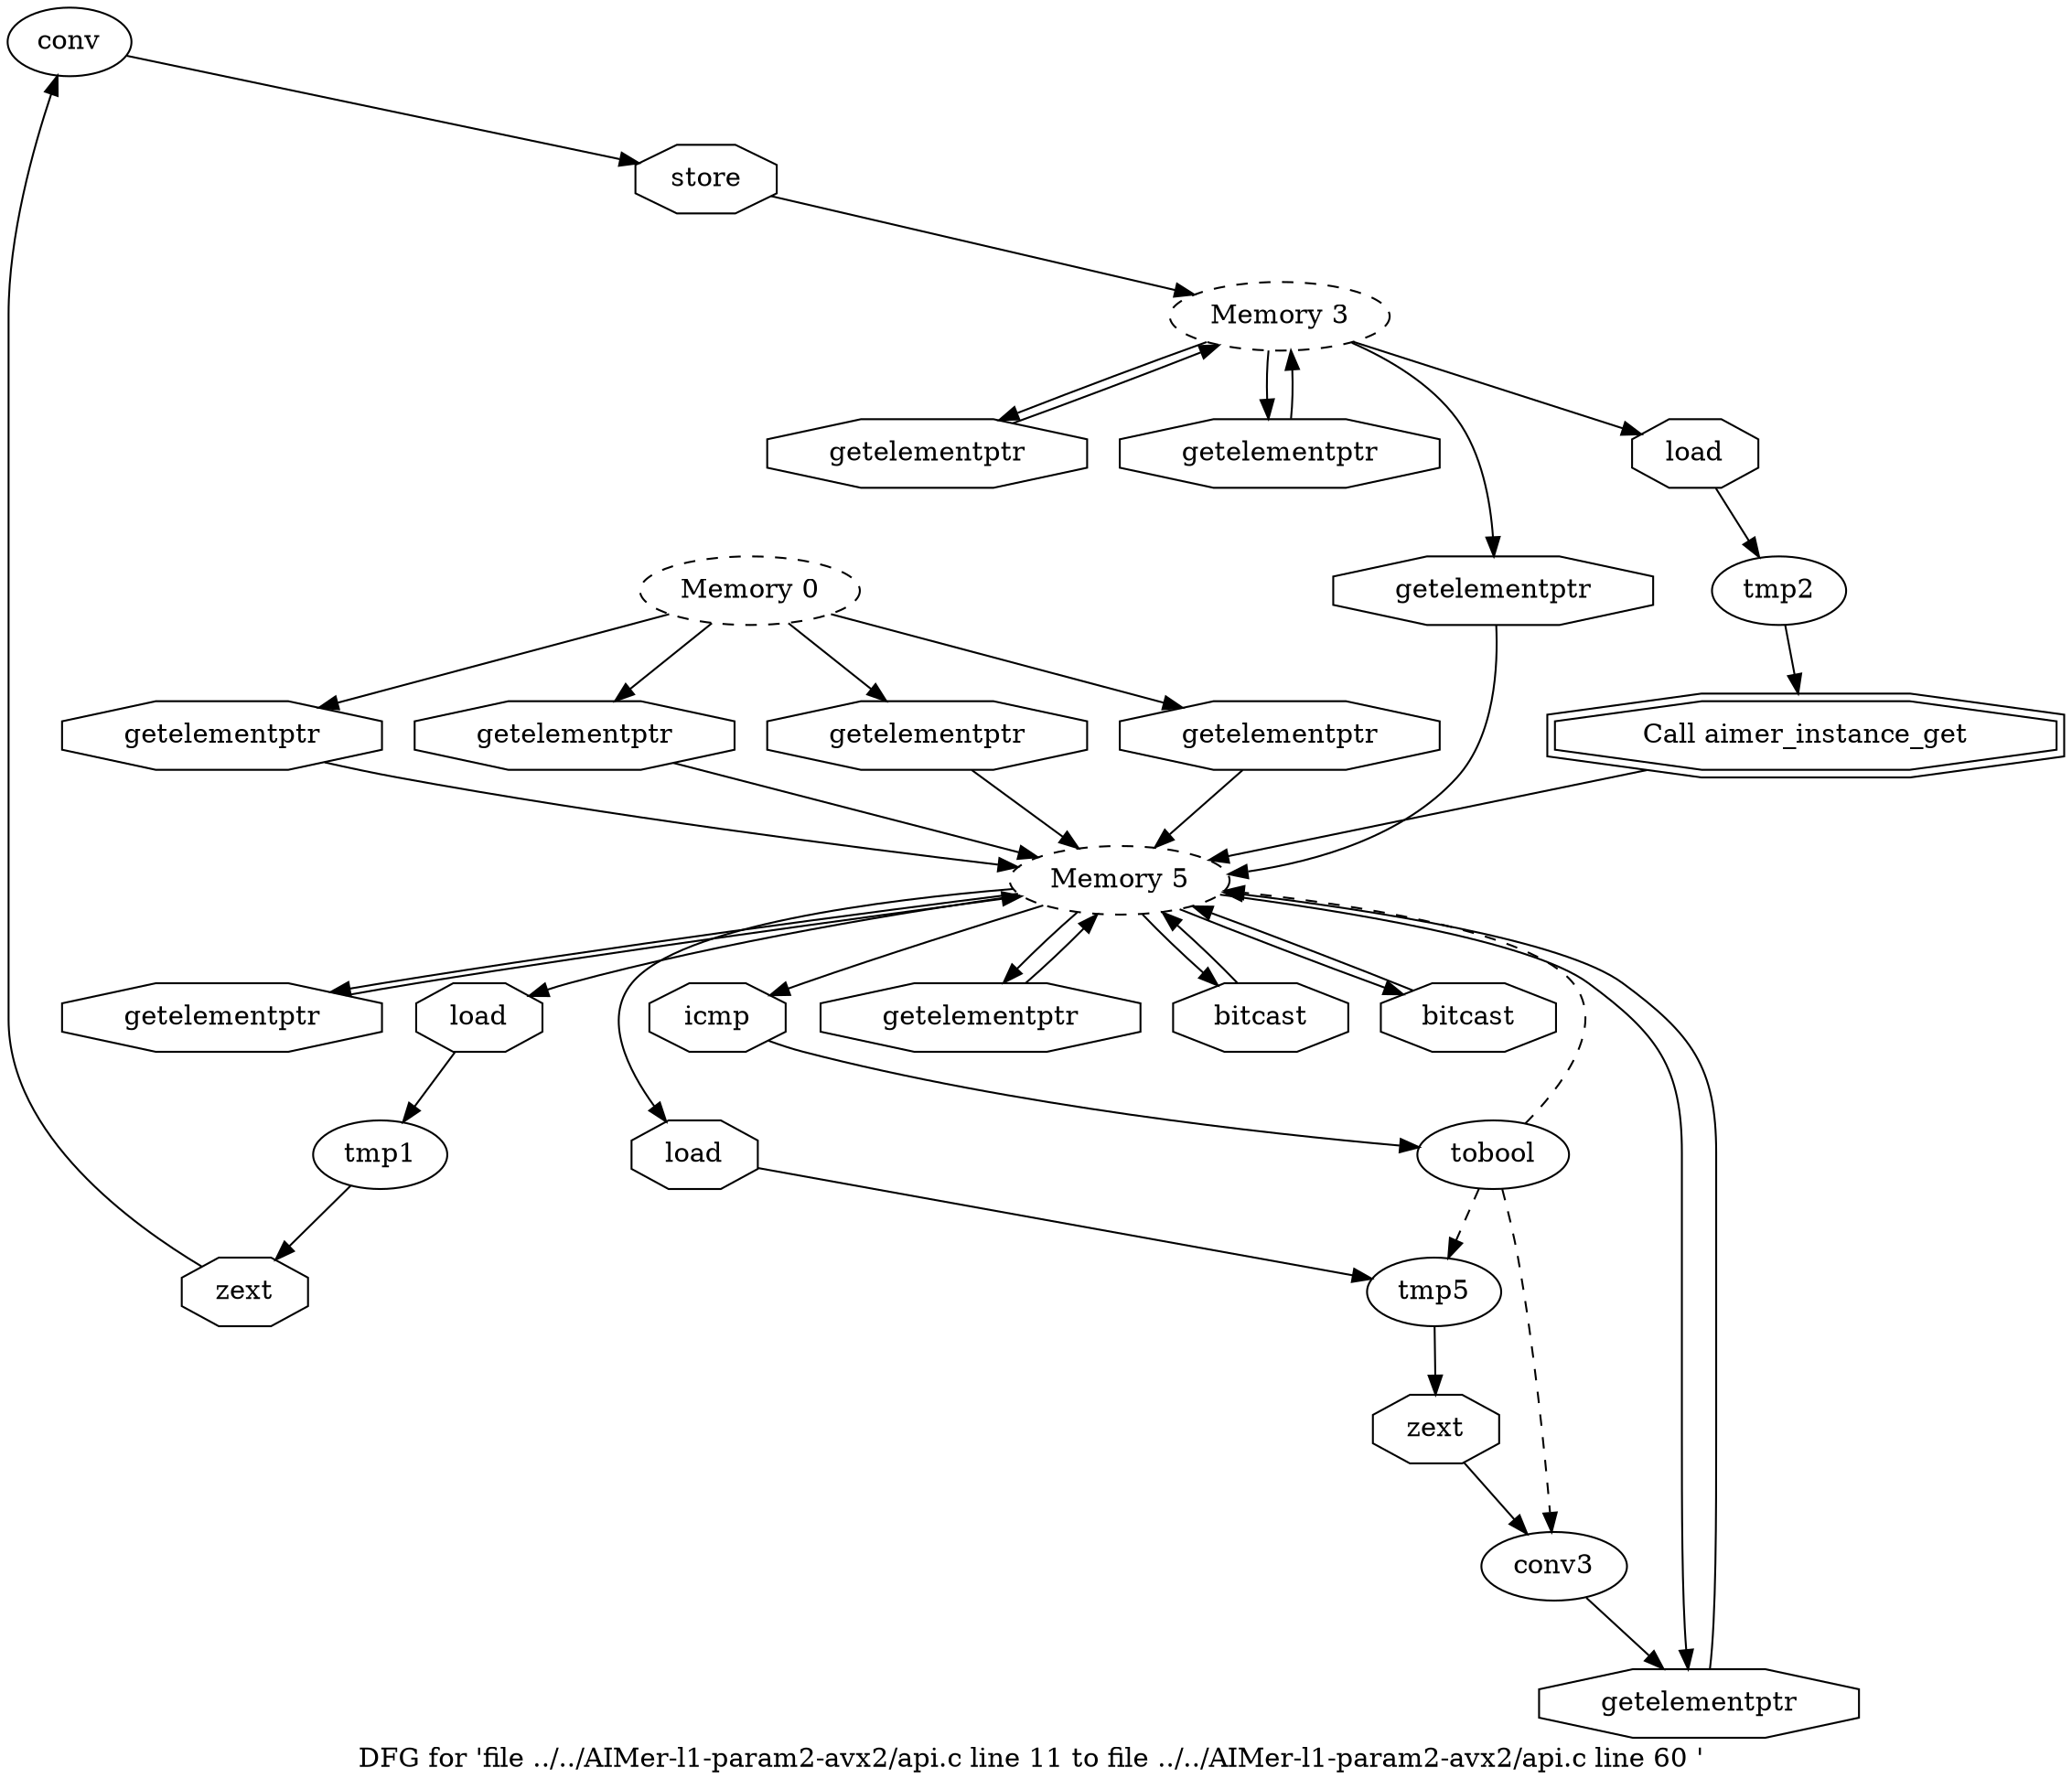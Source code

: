 digraph "DFG for 'file ../../AIMer-l1-param2-avx2/api.c line 11 to file ../../AIMer-l1-param2-avx2/api.c line 60 '  "{
label="DFG for 'file ../../AIMer-l1-param2-avx2/api.c line 11 to file ../../AIMer-l1-param2-avx2/api.c line 60 ' ";
node_487[shape=ellipse,style=solid,label="conv"]
node_490[shape=octagon,style=solid,label="store"]
"node_487"->"node_490"
node_486[shape=octagon,style=solid,label="load"]
node_485[shape=ellipse,style=solid,label="tmp1"]
"node_486"->"node_485"
node_488[shape=octagon,style=solid,label="zext"]
"node_485"->"node_488"
node_484[shape=octagon,style=solid,label="getelementptr"]
node_483[shape=ellipse,style=dashed,label="Memory 5"]
"node_484"->"node_483"
"node_483"->"node_486"
node_497[shape=octagon,style=solid,label="getelementptr"]
"node_483"->"node_497"
node_496[shape=octagon,style=solid,label="icmp"]
"node_483"->"node_496"
node_498[shape=octagon,style=solid,label="getelementptr"]
"node_483"->"node_498"
node_508[shape=octagon,style=solid,label="getelementptr"]
"node_483"->"node_508"
node_506[shape=octagon,style=solid,label="bitcast"]
"node_483"->"node_506"
node_503[shape=octagon,style=solid,label="bitcast"]
"node_483"->"node_503"
node_500[shape=octagon,style=solid,label="load"]
"node_483"->"node_500"
node_482[shape=ellipse,style=dashed,label="Memory 3"]
node_493[shape=octagon,style=solid,label="load"]
"node_482"->"node_493"
node_489[shape=octagon,style=solid,label="getelementptr"]
"node_482"->"node_489"
node_505[shape=octagon,style=solid,label="getelementptr"]
"node_482"->"node_505"
node_491[shape=octagon,style=solid,label="getelementptr"]
"node_482"->"node_491"
node_481[shape=ellipse,style=dashed,label="Memory 0"]
"node_481"->"node_484"
node_509[shape=octagon,style=solid,label="getelementptr"]
"node_481"->"node_509"
node_507[shape=octagon,style=solid,label="getelementptr"]
"node_481"->"node_507"
node_504[shape=octagon,style=solid,label="getelementptr"]
"node_481"->"node_504"
node_495[shape=ellipse,style=solid,label="tobool"]
"node_495"->"node_483" [style=dashed]
node_501[shape=ellipse,style=solid,label="conv3"]
"node_495"->"node_501" [style=dashed]
node_499[shape=ellipse,style=solid,label="tmp5"]
"node_495"->"node_499" [style=dashed]
"node_501"->"node_508"
"node_497"->"node_483"
"node_496"->"node_495"
node_492[shape=ellipse,style=solid,label="tmp2"]
"node_493"->"node_492"
"node_498"->"node_483"
"node_508"->"node_483"
"node_509"->"node_483"
node_494[shape=doubleoctagon,style=solid,label="Call aimer_instance_get"]
"node_494"->"node_483"
"node_506"->"node_483"
"node_507"->"node_483"
node_502[shape=octagon,style=solid,label="zext"]
"node_502"->"node_501"
"node_503"->"node_483"
"node_499"->"node_502"
"node_500"->"node_499"
"node_489"->"node_482"
"node_504"->"node_483"
"node_505"->"node_483"
"node_488"->"node_487"
"node_492"->"node_494"
"node_490"->"node_482"
"node_491"->"node_482"
}

